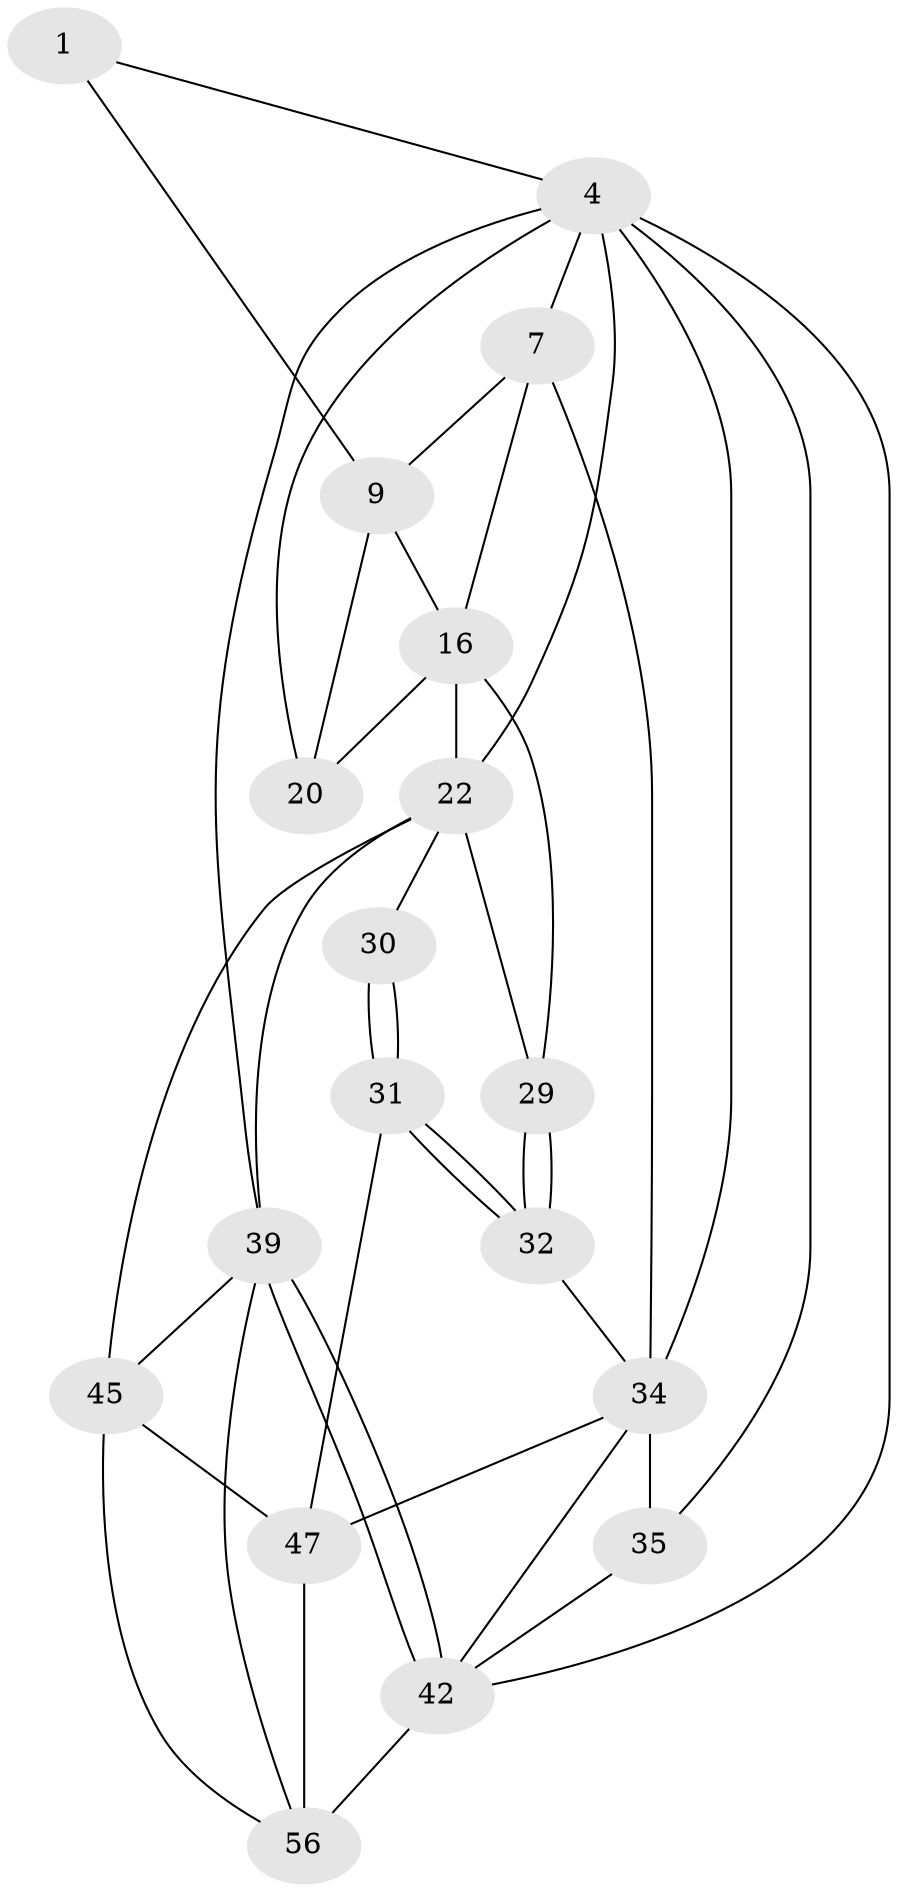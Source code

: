 // original degree distribution, {3: 0.03333333333333333, 6: 0.23333333333333334, 5: 0.4666666666666667, 4: 0.26666666666666666}
// Generated by graph-tools (version 1.1) at 2025/21/03/04/25 18:21:31]
// undirected, 18 vertices, 41 edges
graph export_dot {
graph [start="1"]
  node [color=gray90,style=filled];
  1 [pos="+0.7107417892413417+0",super="+2+8"];
  4 [pos="+0.9017374714967488+0.21328641715250116",super="+5+25"];
  7 [pos="+0.7048360249698176+0",super="+12"];
  9 [pos="+0.5807643226742083+0.11386326269981834",super="+10+14"];
  16 [pos="+0.37401375138195003+0.12735233852127611",super="+17+21"];
  20 [pos="+0.6024649901110215+0.30735990169040867"];
  22 [pos="+0.43542935670435634+0.4335799418700641",super="+23+28"];
  29 [pos="+0.12454950750211177+0.5038720136322768"];
  30 [pos="+0.3089664176409269+0.5282125384598079"];
  31 [pos="+0.1699506615796612+0.6621225578301009"];
  32 [pos="+0.10328173402529509+0.5902017857960836"];
  34 [pos="+0+0.5653587682789988",super="+37"];
  35 [pos="+1+0.7415623228872311",super="+44"];
  39 [pos="+0.6465932746369417+0.6761818015460375",super="+40"];
  42 [pos="+0.8157449006174098+0.7109502592434958",super="+49"];
  45 [pos="+0.3825816631128542+0.7758141621937625",super="+46"];
  47 [pos="+0.2639924058211155+0.7855097041093531",super="+59+48"];
  56 [pos="+0.5422493702963899+0.9835964448022764",super="+57"];
  1 -- 4;
  1 -- 9 [weight=2];
  4 -- 35 [weight=2];
  4 -- 7 [weight=2];
  4 -- 20;
  4 -- 22;
  4 -- 39;
  4 -- 42;
  4 -- 34;
  7 -- 16;
  7 -- 34 [weight=2];
  7 -- 9;
  9 -- 16;
  9 -- 20;
  16 -- 29;
  16 -- 22 [weight=2];
  16 -- 20;
  22 -- 29;
  22 -- 30 [weight=2];
  22 -- 45;
  22 -- 39;
  29 -- 32;
  29 -- 32;
  30 -- 31;
  30 -- 31;
  31 -- 32;
  31 -- 32;
  31 -- 47;
  32 -- 34;
  34 -- 35;
  34 -- 42;
  34 -- 47 [weight=2];
  35 -- 42 [weight=2];
  39 -- 42 [weight=2];
  39 -- 42;
  39 -- 56;
  39 -- 45;
  42 -- 56 [weight=2];
  45 -- 47;
  45 -- 56;
  47 -- 56;
}
